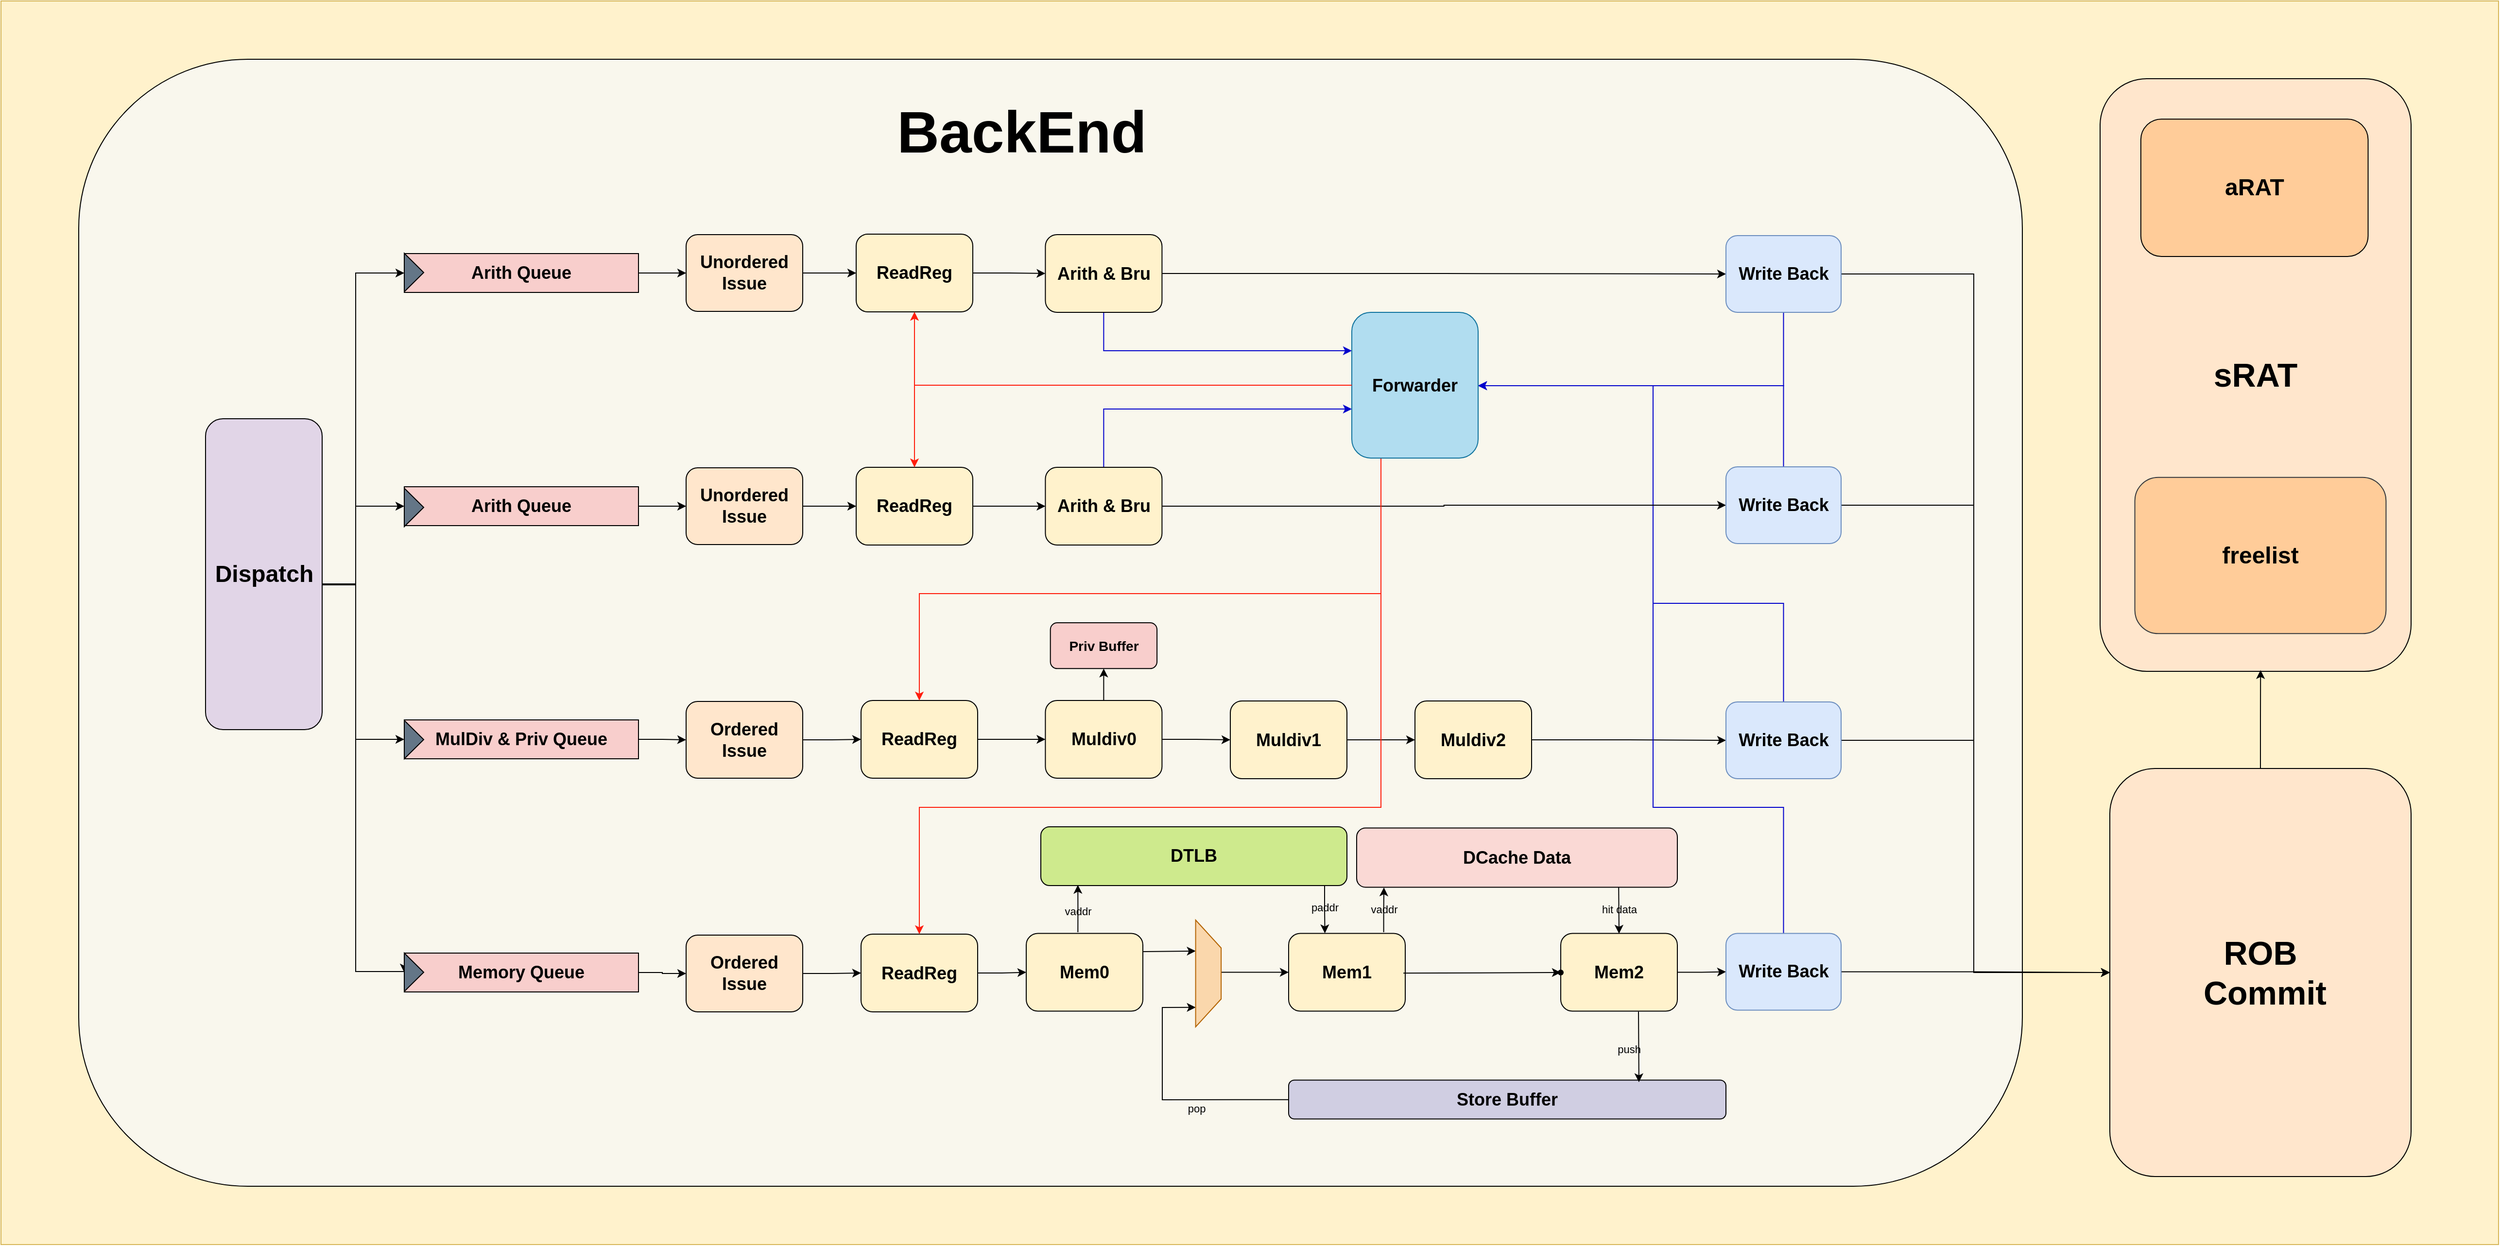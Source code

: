 <mxfile version="24.6.4" type="device">
  <diagram name="第 1 页" id="N6iN6V0hHzY832mEbOhE">
    <mxGraphModel dx="4253" dy="1658" grid="1" gridSize="10" guides="1" tooltips="1" connect="0" arrows="1" fold="1" page="0" pageScale="1" pageWidth="827" pageHeight="1169" math="0" shadow="0">
      <root>
        <mxCell id="0" />
        <mxCell id="1" parent="0" />
        <mxCell id="aSTPwUxg6GZyq2fV6xZW-208" value="" style="rounded=0;whiteSpace=wrap;html=1;arcSize=4;fillColor=#fff2cc;strokeColor=#d6b656;" vertex="1" parent="1">
          <mxGeometry x="-1060" y="400" width="2570" height="1280" as="geometry" />
        </mxCell>
        <mxCell id="pp8-QFKgKfyrIBCOwYfq-483" value="" style="rounded=1;whiteSpace=wrap;html=1;fillColor=#f9f7ed;strokeColor=#000000;" parent="1" vertex="1">
          <mxGeometry x="-980" y="460" width="2000" height="1160" as="geometry" />
        </mxCell>
        <mxCell id="pp8-QFKgKfyrIBCOwYfq-485" value="&lt;font style=&quot;font-size: 60px;&quot;&gt;&lt;b&gt;BackEnd&lt;/b&gt;&lt;/font&gt;" style="text;html=1;align=center;verticalAlign=middle;resizable=0;points=[];autosize=1;strokeColor=none;fillColor=none;fontSize=60;" parent="1" vertex="1">
          <mxGeometry x="-150" y="490" width="280" height="90" as="geometry" />
        </mxCell>
        <mxCell id="q9oViSbYk0b3c3KkVcn8-242" value="" style="group" parent="1" vertex="1" connectable="0">
          <mxGeometry x="1110" y="1190" width="310" height="420" as="geometry" />
        </mxCell>
        <mxCell id="S6ko7MBMmiBV2JEF59HL-68" value="&lt;b style=&quot;border-color: var(--border-color); font-size: 34px;&quot;&gt;&lt;font color=&quot;#000000&quot; style=&quot;font-size: 34px;&quot;&gt;ROB&lt;/font&gt;&lt;/b&gt;&lt;div style=&quot;font-size: 34px;&quot;&gt;&lt;b style=&quot;border-color: var(--border-color);&quot;&gt;&lt;font color=&quot;#000000&quot; style=&quot;font-size: 34px;&quot;&gt;&amp;nbsp;Commit&lt;/font&gt;&lt;/b&gt;&lt;/div&gt;" style="rounded=1;whiteSpace=wrap;html=1;fillColor=#ffe6cc;strokeColor=#000000;" parent="q9oViSbYk0b3c3KkVcn8-242" vertex="1">
          <mxGeometry width="310.0" height="420" as="geometry" />
        </mxCell>
        <mxCell id="q9oViSbYk0b3c3KkVcn8-243" value="" style="group" parent="1" vertex="1" connectable="0">
          <mxGeometry x="1105" y="480" width="320" height="610" as="geometry" />
        </mxCell>
        <mxCell id="q9oViSbYk0b3c3KkVcn8-222" value="&lt;font size=&quot;1&quot; style=&quot;&quot;&gt;&lt;b style=&quot;font-size: 34px;&quot;&gt;sRAT&lt;/b&gt;&lt;/font&gt;" style="rounded=1;whiteSpace=wrap;html=1;fillColor=#ffe6cc;strokeColor=#000000;" parent="q9oViSbYk0b3c3KkVcn8-243" vertex="1">
          <mxGeometry x="-5" width="320" height="610" as="geometry" />
        </mxCell>
        <mxCell id="pp8-QFKgKfyrIBCOwYfq-302" value="&lt;font size=&quot;1&quot; color=&quot;#000000&quot; style=&quot;&quot;&gt;&lt;b style=&quot;font-size: 24px;&quot;&gt;aRAT&lt;/b&gt;&lt;/font&gt;" style="rounded=1;whiteSpace=wrap;html=1;fillColor=#ffcc99;strokeColor=#000000;fontSize=16;" parent="q9oViSbYk0b3c3KkVcn8-243" vertex="1">
          <mxGeometry x="36.923" y="41.591" width="233.846" height="141.409" as="geometry" />
        </mxCell>
        <mxCell id="q9oViSbYk0b3c3KkVcn8-223" value="&lt;font style=&quot;font-size: 24px;&quot;&gt;&lt;b&gt;freelist&lt;/b&gt;&lt;/font&gt;" style="rounded=1;whiteSpace=wrap;html=1;fillColor=#ffcc99;strokeColor=#36393d;" parent="q9oViSbYk0b3c3KkVcn8-243" vertex="1">
          <mxGeometry x="30.769" y="410.364" width="258.462" height="160.818" as="geometry" />
        </mxCell>
        <mxCell id="auRPPHbOvDZTyeZEAKgO-215" value="" style="edgeStyle=orthogonalEdgeStyle;rounded=0;orthogonalLoop=1;jettySize=auto;html=1;entryX=0.516;entryY=0.998;entryDx=0;entryDy=0;entryPerimeter=0;" parent="1" source="S6ko7MBMmiBV2JEF59HL-68" target="q9oViSbYk0b3c3KkVcn8-222" edge="1">
          <mxGeometry relative="1" as="geometry" />
        </mxCell>
        <mxCell id="auRPPHbOvDZTyeZEAKgO-232" style="edgeStyle=orthogonalEdgeStyle;rounded=0;orthogonalLoop=1;jettySize=auto;html=1;" parent="1" source="auRPPHbOvDZTyeZEAKgO-228" target="S6ko7MBMmiBV2JEF59HL-68" edge="1">
          <mxGeometry relative="1" as="geometry">
            <Array as="points">
              <mxPoint x="970" y="1161" />
              <mxPoint x="970" y="1400" />
            </Array>
          </mxGeometry>
        </mxCell>
        <mxCell id="auRPPHbOvDZTyeZEAKgO-233" style="edgeStyle=orthogonalEdgeStyle;rounded=0;orthogonalLoop=1;jettySize=auto;html=1;" parent="1" source="auRPPHbOvDZTyeZEAKgO-230" target="S6ko7MBMmiBV2JEF59HL-68" edge="1">
          <mxGeometry relative="1" as="geometry" />
        </mxCell>
        <mxCell id="auRPPHbOvDZTyeZEAKgO-251" style="edgeStyle=orthogonalEdgeStyle;rounded=0;orthogonalLoop=1;jettySize=auto;html=1;" parent="1" source="auRPPHbOvDZTyeZEAKgO-246" target="S6ko7MBMmiBV2JEF59HL-68" edge="1">
          <mxGeometry relative="1" as="geometry">
            <Array as="points">
              <mxPoint x="970" y="919" />
              <mxPoint x="970" y="1400" />
            </Array>
          </mxGeometry>
        </mxCell>
        <mxCell id="auRPPHbOvDZTyeZEAKgO-250" style="edgeStyle=orthogonalEdgeStyle;rounded=0;orthogonalLoop=1;jettySize=auto;html=1;" parent="1" source="auRPPHbOvDZTyeZEAKgO-248" target="S6ko7MBMmiBV2JEF59HL-68" edge="1">
          <mxGeometry relative="1" as="geometry">
            <Array as="points">
              <mxPoint x="970" y="681" />
              <mxPoint x="970" y="1400" />
            </Array>
          </mxGeometry>
        </mxCell>
        <mxCell id="pp8-QFKgKfyrIBCOwYfq-109" style="edgeStyle=orthogonalEdgeStyle;rounded=0;orthogonalLoop=1;jettySize=auto;html=1;exitX=1;exitY=0.5;exitDx=0;exitDy=0;entryX=0;entryY=0.5;entryDx=0;entryDy=0;strokeColor=#000000;" parent="1" source="pp8-QFKgKfyrIBCOwYfq-94" target="pp8-QFKgKfyrIBCOwYfq-102" edge="1">
          <mxGeometry relative="1" as="geometry">
            <Array as="points">
              <mxPoint x="-695" y="1000" />
              <mxPoint x="-695" y="920" />
            </Array>
          </mxGeometry>
        </mxCell>
        <mxCell id="pp8-QFKgKfyrIBCOwYfq-110" style="edgeStyle=orthogonalEdgeStyle;rounded=0;orthogonalLoop=1;jettySize=auto;html=1;exitX=1;exitY=0.5;exitDx=0;exitDy=0;entryX=0;entryY=0.5;entryDx=0;entryDy=0;strokeColor=#000000;" parent="1" source="pp8-QFKgKfyrIBCOwYfq-94" target="pp8-QFKgKfyrIBCOwYfq-103" edge="1">
          <mxGeometry relative="1" as="geometry">
            <Array as="points">
              <mxPoint x="-695" y="1000" />
              <mxPoint x="-695" y="1160" />
            </Array>
          </mxGeometry>
        </mxCell>
        <mxCell id="pp8-QFKgKfyrIBCOwYfq-111" style="edgeStyle=orthogonalEdgeStyle;rounded=0;orthogonalLoop=1;jettySize=auto;html=1;exitX=1;exitY=0.5;exitDx=0;exitDy=0;entryX=0;entryY=0.5;entryDx=0;entryDy=0;strokeColor=#000000;" parent="1" source="pp8-QFKgKfyrIBCOwYfq-94" target="pp8-QFKgKfyrIBCOwYfq-104" edge="1">
          <mxGeometry relative="1" as="geometry">
            <Array as="points">
              <mxPoint x="-695" y="1001" />
              <mxPoint x="-695" y="1399" />
            </Array>
          </mxGeometry>
        </mxCell>
        <mxCell id="pp8-QFKgKfyrIBCOwYfq-168" style="edgeStyle=orthogonalEdgeStyle;rounded=0;orthogonalLoop=1;jettySize=auto;html=1;exitX=1;exitY=0.5;exitDx=0;exitDy=0;entryX=0;entryY=0.5;entryDx=0;entryDy=0;strokeColor=#000000;" parent="1" source="pp8-QFKgKfyrIBCOwYfq-94" target="pp8-QFKgKfyrIBCOwYfq-101" edge="1">
          <mxGeometry relative="1" as="geometry">
            <Array as="points">
              <mxPoint x="-695" y="1000" />
              <mxPoint x="-695" y="680" />
            </Array>
          </mxGeometry>
        </mxCell>
        <mxCell id="pp8-QFKgKfyrIBCOwYfq-129" style="edgeStyle=orthogonalEdgeStyle;rounded=0;orthogonalLoop=1;jettySize=auto;html=1;exitX=1;exitY=0.5;exitDx=0;exitDy=0;entryX=0;entryY=0.5;entryDx=0;entryDy=0;strokeColor=#000000;" parent="1" source="pp8-QFKgKfyrIBCOwYfq-101" target="pp8-QFKgKfyrIBCOwYfq-120" edge="1">
          <mxGeometry relative="1" as="geometry" />
        </mxCell>
        <mxCell id="pp8-QFKgKfyrIBCOwYfq-101" value="&lt;b style=&quot;border-color: var(--border-color); font-size: 18px;&quot;&gt;Arith Queue&lt;/b&gt;" style="rounded=0;whiteSpace=wrap;html=1;fillColor=#f8cecc;strokeColor=#000000;fontSize=18;" parent="1" vertex="1">
          <mxGeometry x="-645" y="660" width="241" height="40" as="geometry" />
        </mxCell>
        <mxCell id="pp8-QFKgKfyrIBCOwYfq-131" style="edgeStyle=orthogonalEdgeStyle;rounded=0;orthogonalLoop=1;jettySize=auto;html=1;exitX=1;exitY=0.5;exitDx=0;exitDy=0;entryX=0;entryY=0.5;entryDx=0;entryDy=0;strokeColor=#000000;" parent="1" source="pp8-QFKgKfyrIBCOwYfq-102" target="pp8-QFKgKfyrIBCOwYfq-121" edge="1">
          <mxGeometry relative="1" as="geometry" />
        </mxCell>
        <mxCell id="pp8-QFKgKfyrIBCOwYfq-102" value="&lt;b style=&quot;border-color: var(--border-color); font-size: 18px;&quot;&gt;Arith Queue&lt;/b&gt;" style="rounded=0;whiteSpace=wrap;html=1;fillColor=#f8cecc;strokeColor=#000000;fontSize=18;" parent="1" vertex="1">
          <mxGeometry x="-645" y="900" width="241" height="40" as="geometry" />
        </mxCell>
        <mxCell id="q9oViSbYk0b3c3KkVcn8-235" value="" style="edgeStyle=orthogonalEdgeStyle;rounded=0;orthogonalLoop=1;jettySize=auto;html=1;" parent="1" source="pp8-QFKgKfyrIBCOwYfq-103" target="q9oViSbYk0b3c3KkVcn8-234" edge="1">
          <mxGeometry relative="1" as="geometry" />
        </mxCell>
        <mxCell id="pp8-QFKgKfyrIBCOwYfq-103" value="&lt;b style=&quot;font-size: 18px;&quot;&gt;MulDiv &amp;amp; Priv&amp;nbsp;&lt;/b&gt;&lt;b style=&quot;background-color: initial; font-size: 18px;&quot;&gt;Queue&lt;/b&gt;" style="rounded=0;whiteSpace=wrap;html=1;fillColor=#f8cecc;strokeColor=#000000;fontSize=18;" parent="1" vertex="1">
          <mxGeometry x="-645" y="1140" width="241" height="40" as="geometry" />
        </mxCell>
        <mxCell id="q9oViSbYk0b3c3KkVcn8-226" value="" style="edgeStyle=orthogonalEdgeStyle;rounded=0;orthogonalLoop=1;jettySize=auto;html=1;" parent="1" source="pp8-QFKgKfyrIBCOwYfq-104" target="q9oViSbYk0b3c3KkVcn8-224" edge="1">
          <mxGeometry relative="1" as="geometry" />
        </mxCell>
        <mxCell id="pp8-QFKgKfyrIBCOwYfq-104" value="&lt;b style=&quot;font-size: 18px;&quot;&gt;&lt;font style=&quot;font-size: 18px;&quot; color=&quot;#000000&quot;&gt;Memory Que&lt;/font&gt;&lt;/b&gt;&lt;b style=&quot;background-color: initial; font-size: 18px;&quot;&gt;&lt;font style=&quot;font-size: 18px;&quot; color=&quot;#000000&quot;&gt;ue&lt;/font&gt;&lt;/b&gt;" style="rounded=0;whiteSpace=wrap;html=1;fillColor=#f8cecc;strokeColor=#000000;fontSize=18;" parent="1" vertex="1">
          <mxGeometry x="-645" y="1380" width="241" height="40" as="geometry" />
        </mxCell>
        <mxCell id="q9oViSbYk0b3c3KkVcn8-231" value="" style="edgeStyle=orthogonalEdgeStyle;rounded=0;orthogonalLoop=1;jettySize=auto;html=1;" parent="1" source="pp8-QFKgKfyrIBCOwYfq-120" target="q9oViSbYk0b3c3KkVcn8-230" edge="1">
          <mxGeometry relative="1" as="geometry" />
        </mxCell>
        <mxCell id="pp8-QFKgKfyrIBCOwYfq-120" value="Unordered&lt;div style=&quot;font-size: 18px;&quot;&gt;Issue&lt;/div&gt;" style="rounded=1;whiteSpace=wrap;html=1;fontStyle=1;fillColor=#ffe6cc;strokeColor=#000000;fontSize=18;" parent="1" vertex="1">
          <mxGeometry x="-355" y="640.5" width="120" height="79" as="geometry" />
        </mxCell>
        <mxCell id="q9oViSbYk0b3c3KkVcn8-229" value="" style="edgeStyle=orthogonalEdgeStyle;rounded=0;orthogonalLoop=1;jettySize=auto;html=1;" parent="1" source="pp8-QFKgKfyrIBCOwYfq-121" target="q9oViSbYk0b3c3KkVcn8-228" edge="1">
          <mxGeometry relative="1" as="geometry" />
        </mxCell>
        <mxCell id="pp8-QFKgKfyrIBCOwYfq-121" value="Unordered&lt;div style=&quot;font-size: 18px;&quot;&gt;Issue&lt;/div&gt;" style="rounded=1;whiteSpace=wrap;html=1;fontStyle=1;fillColor=#ffe6cc;strokeColor=#000000;fontSize=18;" parent="1" vertex="1">
          <mxGeometry x="-355" y="880.5" width="120" height="79" as="geometry" />
        </mxCell>
        <mxCell id="q9oViSbYk0b3c3KkVcn8-210" value="" style="edgeStyle=orthogonalEdgeStyle;rounded=0;orthogonalLoop=1;jettySize=auto;html=1;" parent="1" source="pp8-QFKgKfyrIBCOwYfq-182" target="162" edge="1">
          <mxGeometry relative="1" as="geometry" />
        </mxCell>
        <mxCell id="pp8-QFKgKfyrIBCOwYfq-182" value="&lt;b style=&quot;font-size: 18px;&quot;&gt;ReadReg&lt;/b&gt;" style="rounded=1;whiteSpace=wrap;html=1;fillColor=#fff2cc;strokeColor=#000000;fontSize=18;" parent="1" vertex="1">
          <mxGeometry x="-175" y="1360.5" width="120" height="80" as="geometry" />
        </mxCell>
        <mxCell id="OY7V5wZrcTOGdJZJS2dS-27" value="" style="triangle;whiteSpace=wrap;html=1;rotation=0;fillColor=#647687;fontColor=#ffffff;strokeColor=#000000;direction=east;" parent="1" vertex="1">
          <mxGeometry x="-645" y="659.75" width="20" height="39.5" as="geometry" />
        </mxCell>
        <mxCell id="OY7V5wZrcTOGdJZJS2dS-28" value="" style="triangle;whiteSpace=wrap;html=1;rotation=0;fillColor=#647687;fontColor=#ffffff;strokeColor=#000000;direction=east;" parent="1" vertex="1">
          <mxGeometry x="-645" y="901.5" width="20" height="39.5" as="geometry" />
        </mxCell>
        <mxCell id="OY7V5wZrcTOGdJZJS2dS-29" value="" style="triangle;whiteSpace=wrap;html=1;rotation=0;fillColor=#647687;fontColor=#ffffff;strokeColor=#000000;direction=east;" parent="1" vertex="1">
          <mxGeometry x="-645" y="1140.5" width="20" height="39.5" as="geometry" />
        </mxCell>
        <mxCell id="OY7V5wZrcTOGdJZJS2dS-30" value="" style="triangle;whiteSpace=wrap;html=1;rotation=0;fillColor=#647687;fontColor=#ffffff;strokeColor=#000000;direction=east;" parent="1" vertex="1">
          <mxGeometry x="-645" y="1380" width="20" height="39.5" as="geometry" />
        </mxCell>
        <mxCell id="145" value="" style="group" parent="1" vertex="1" connectable="0">
          <mxGeometry x="-860" y="830" width="130.5" height="320" as="geometry" />
        </mxCell>
        <mxCell id="pp8-QFKgKfyrIBCOwYfq-94" value="&lt;b&gt;&lt;font color=&quot;#000000&quot; style=&quot;font-size: 24px;&quot;&gt;Dispatch&lt;/font&gt;&lt;/b&gt;" style="rounded=1;whiteSpace=wrap;html=1;fillColor=#e1d5e7;strokeColor=#000000;" parent="145" vertex="1">
          <mxGeometry x="10.5" width="120" height="320" as="geometry" />
        </mxCell>
        <mxCell id="q9oViSbYk0b3c3KkVcn8-218" value="" style="edgeStyle=orthogonalEdgeStyle;rounded=0;orthogonalLoop=1;jettySize=auto;html=1;entryX=0.121;entryY=0.989;entryDx=0;entryDy=0;entryPerimeter=0;exitX=0.443;exitY=-0.015;exitDx=0;exitDy=0;exitPerimeter=0;" parent="1" source="162" target="171" edge="1">
          <mxGeometry relative="1" as="geometry">
            <mxPoint x="55" y="1281" as="targetPoint" />
          </mxGeometry>
        </mxCell>
        <mxCell id="q9oViSbYk0b3c3KkVcn8-227" value="vaddr" style="edgeLabel;html=1;align=center;verticalAlign=middle;resizable=0;points=[];labelBackgroundColor=none;" parent="q9oViSbYk0b3c3KkVcn8-218" vertex="1" connectable="0">
          <mxGeometry x="-0.1" relative="1" as="geometry">
            <mxPoint as="offset" />
          </mxGeometry>
        </mxCell>
        <mxCell id="162" value="&lt;font style=&quot;font-size: 18px;&quot; color=&quot;#000000&quot;&gt;&lt;span style=&quot;font-size: 18px;&quot;&gt;&lt;b style=&quot;font-size: 18px;&quot;&gt;Mem0&lt;/b&gt;&lt;/span&gt;&lt;/font&gt;" style="rounded=1;whiteSpace=wrap;html=1;fillColor=#fff2cc;strokeColor=#000000;direction=east;flipV=0;fontSize=18;" parent="1" vertex="1">
          <mxGeometry x="-5" y="1359.75" width="120" height="80" as="geometry" />
        </mxCell>
        <mxCell id="164" style="edgeStyle=none;html=1;labelBackgroundColor=none;strokeColor=#000000;fontSize=12;fontColor=#000000;startArrow=none;exitX=0.489;exitY=0;exitDx=0;exitDy=0;exitPerimeter=0;" parent="1" source="auRPPHbOvDZTyeZEAKgO-219" target="167" edge="1">
          <mxGeometry relative="1" as="geometry">
            <mxPoint x="235" y="1400" as="sourcePoint" />
            <mxPoint x="325.0" y="1399.75" as="targetPoint" />
          </mxGeometry>
        </mxCell>
        <mxCell id="auRPPHbOvDZTyeZEAKgO-211" style="edgeStyle=orthogonalEdgeStyle;rounded=0;orthogonalLoop=1;jettySize=auto;html=1;exitX=0.927;exitY=1;exitDx=0;exitDy=0;exitPerimeter=0;entryX=0.311;entryY=-0.002;entryDx=0;entryDy=0;entryPerimeter=0;" parent="1" source="171" target="167" edge="1">
          <mxGeometry relative="1" as="geometry" />
        </mxCell>
        <mxCell id="auRPPHbOvDZTyeZEAKgO-212" value="paddr" style="edgeLabel;html=1;align=center;verticalAlign=middle;resizable=0;points=[];labelBackgroundColor=none;" parent="auRPPHbOvDZTyeZEAKgO-211" vertex="1" connectable="0">
          <mxGeometry x="-0.092" relative="1" as="geometry">
            <mxPoint as="offset" />
          </mxGeometry>
        </mxCell>
        <mxCell id="171" value="&lt;font color=&quot;#000000&quot; style=&quot;font-size: 18px;&quot;&gt;&lt;span style=&quot;font-size: 18px;&quot;&gt;&lt;b style=&quot;font-size: 18px;&quot;&gt;DTLB&lt;/b&gt;&lt;/span&gt;&lt;/font&gt;" style="rounded=1;whiteSpace=wrap;html=1;fillColor=#ceea8d;strokeColor=#000000;direction=east;flipV=0;fontSize=18;" parent="1" vertex="1">
          <mxGeometry x="10" y="1250" width="315" height="60.5" as="geometry" />
        </mxCell>
        <mxCell id="175" value="" style="edgeStyle=none;html=1;fontColor=#000000;strokeColor=#000000;entryX=0.29;entryY=0.999;entryDx=0;entryDy=0;entryPerimeter=0;exitX=0.997;exitY=0.234;exitDx=0;exitDy=0;exitPerimeter=0;" parent="1" source="162" target="auRPPHbOvDZTyeZEAKgO-219" edge="1">
          <mxGeometry relative="1" as="geometry">
            <mxPoint x="195" y="1399.995" as="targetPoint" />
          </mxGeometry>
        </mxCell>
        <mxCell id="pp8-QFKgKfyrIBCOwYfq-259" value="&lt;b style=&quot;font-size: 18px;&quot;&gt;&lt;font color=&quot;#000000&quot; style=&quot;font-size: 18px;&quot;&gt;Store Buffer&lt;/font&gt;&lt;/b&gt;" style="rounded=1;whiteSpace=wrap;html=1;fillColor=#d0cee2;strokeColor=#000000;fontSize=18;" parent="1" vertex="1">
          <mxGeometry x="265" y="1510.75" width="450" height="40" as="geometry" />
        </mxCell>
        <mxCell id="206" style="edgeStyle=none;html=1;strokeColor=#000000;rounded=0;exitX=0.001;exitY=0.502;exitDx=0;exitDy=0;exitPerimeter=0;entryX=0.817;entryY=0.999;entryDx=0;entryDy=0;entryPerimeter=0;" parent="1" source="pp8-QFKgKfyrIBCOwYfq-259" target="auRPPHbOvDZTyeZEAKgO-219" edge="1">
          <mxGeometry relative="1" as="geometry">
            <Array as="points">
              <mxPoint x="135" y="1531" />
              <mxPoint x="135" y="1436" />
            </Array>
            <mxPoint x="195" y="1450" as="targetPoint" />
            <mxPoint x="325" y="1500.75" as="sourcePoint" />
          </mxGeometry>
        </mxCell>
        <mxCell id="q9oViSbYk0b3c3KkVcn8-217" value="pop" style="edgeLabel;html=1;align=center;verticalAlign=middle;resizable=0;points=[];labelBackgroundColor=none;" parent="206" vertex="1" connectable="0">
          <mxGeometry x="-0.142" relative="1" as="geometry">
            <mxPoint x="16" y="9" as="offset" />
          </mxGeometry>
        </mxCell>
        <mxCell id="167" value="&lt;b style=&quot;font-size: 18px;&quot;&gt;&lt;font color=&quot;#000000&quot; style=&quot;font-size: 18px;&quot;&gt;Mem1&lt;/font&gt;&lt;/b&gt;" style="rounded=1;whiteSpace=wrap;html=1;fillColor=#fff2cc;strokeColor=#000000;direction=east;flipV=0;fontSize=18;" parent="1" vertex="1">
          <mxGeometry x="265" y="1359.75" width="120" height="80" as="geometry" />
        </mxCell>
        <mxCell id="auRPPHbOvDZTyeZEAKgO-231" value="" style="edgeStyle=orthogonalEdgeStyle;rounded=0;orthogonalLoop=1;jettySize=auto;html=1;" parent="1" source="186" target="auRPPHbOvDZTyeZEAKgO-230" edge="1">
          <mxGeometry relative="1" as="geometry" />
        </mxCell>
        <mxCell id="186" value="&lt;font style=&quot;font-size: 18px;&quot; color=&quot;#000000&quot;&gt;&lt;span style=&quot;font-size: 18px;&quot;&gt;&lt;b style=&quot;font-size: 18px;&quot;&gt;Mem2&lt;/b&gt;&lt;/span&gt;&lt;/font&gt;" style="rounded=1;whiteSpace=wrap;html=1;fillColor=#fff2cc;strokeColor=#000000;direction=east;flipV=0;fontSize=18;" parent="1" vertex="1">
          <mxGeometry x="545" y="1359.75" width="120" height="80" as="geometry" />
        </mxCell>
        <mxCell id="190" style="edgeStyle=none;rounded=0;html=1;entryX=0.774;entryY=0.587;entryDx=0;entryDy=0;entryPerimeter=0;strokeColor=#000000;fontColor=#f63532;exitX=0.984;exitY=0.511;exitDx=0;exitDy=0;exitPerimeter=0;" parent="1" source="167" target="189" edge="1">
          <mxGeometry relative="1" as="geometry">
            <mxPoint x="445.0" y="1400.5" as="sourcePoint" />
          </mxGeometry>
        </mxCell>
        <mxCell id="189" value="" style="shape=waypoint;sketch=0;fillStyle=solid;size=6;pointerEvents=1;points=[];fillColor=none;resizable=0;rotatable=0;perimeter=centerPerimeter;snapToPoint=1;labelBackgroundColor=none;strokeColor=#000000;fontColor=#f63532;" parent="1" vertex="1">
          <mxGeometry x="535" y="1390" width="20" height="20" as="geometry" />
        </mxCell>
        <mxCell id="q9oViSbYk0b3c3KkVcn8-211" value="" style="edgeStyle=orthogonalEdgeStyle;rounded=0;orthogonalLoop=1;jettySize=auto;html=1;entryX=0.801;entryY=0.053;entryDx=0;entryDy=0;entryPerimeter=0;" parent="1" target="pp8-QFKgKfyrIBCOwYfq-259" edge="1">
          <mxGeometry relative="1" as="geometry">
            <mxPoint x="625" y="1440.25" as="sourcePoint" />
          </mxGeometry>
        </mxCell>
        <mxCell id="q9oViSbYk0b3c3KkVcn8-240" value="push" style="edgeLabel;html=1;align=center;verticalAlign=middle;resizable=0;points=[];labelBackgroundColor=none;" parent="q9oViSbYk0b3c3KkVcn8-211" vertex="1" connectable="0">
          <mxGeometry x="0.077" y="1" relative="1" as="geometry">
            <mxPoint x="-11" as="offset" />
          </mxGeometry>
        </mxCell>
        <mxCell id="201" style="edgeStyle=none;rounded=0;html=1;entryX=0.522;entryY=0.446;entryDx=0;entryDy=0;entryPerimeter=0;strokeColor=#000000;fontColor=#FF3333;exitX=0.817;exitY=1.001;exitDx=0;exitDy=0;exitPerimeter=0;" parent="1" source="180" edge="1">
          <mxGeometry relative="1" as="geometry">
            <mxPoint x="594.63" y="1291" as="sourcePoint" />
            <mxPoint x="605" y="1360" as="targetPoint" />
          </mxGeometry>
        </mxCell>
        <mxCell id="auRPPHbOvDZTyeZEAKgO-223" value="hit data" style="edgeLabel;html=1;align=center;verticalAlign=middle;resizable=0;points=[];labelBackgroundColor=none;" parent="201" vertex="1" connectable="0">
          <mxGeometry x="-0.048" relative="1" as="geometry">
            <mxPoint as="offset" />
          </mxGeometry>
        </mxCell>
        <mxCell id="202" value="" style="group;fontSize=18;" parent="1" vertex="1" connectable="0">
          <mxGeometry x="335" y="1239.75" width="330" height="81" as="geometry" />
        </mxCell>
        <mxCell id="180" value="&lt;b style=&quot;&quot;&gt;&lt;font color=&quot;#000000&quot; style=&quot;font-size: 18px;&quot;&gt;DCache Data&lt;/font&gt;&lt;/b&gt;" style="rounded=1;whiteSpace=wrap;html=1;fillColor=#fad9d5;strokeColor=#000000;direction=east;flipV=0;fontSize=14;" parent="202" vertex="1">
          <mxGeometry y="11.5" width="330" height="61" as="geometry" />
        </mxCell>
        <mxCell id="q9oViSbYk0b3c3KkVcn8-225" value="" style="edgeStyle=orthogonalEdgeStyle;rounded=0;orthogonalLoop=1;jettySize=auto;html=1;" parent="1" source="q9oViSbYk0b3c3KkVcn8-224" target="pp8-QFKgKfyrIBCOwYfq-182" edge="1">
          <mxGeometry relative="1" as="geometry" />
        </mxCell>
        <mxCell id="q9oViSbYk0b3c3KkVcn8-224" value="O&lt;span style=&quot;background-color: initial; font-size: 18px;&quot;&gt;rdered&lt;/span&gt;&lt;div style=&quot;font-size: 18px;&quot;&gt;&lt;span style=&quot;background-color: initial; font-size: 18px;&quot;&gt;Issue&lt;/span&gt;&lt;/div&gt;" style="rounded=1;whiteSpace=wrap;html=1;fontStyle=1;fillColor=#ffe6cc;strokeColor=#000000;fontSize=18;" parent="1" vertex="1">
          <mxGeometry x="-355" y="1361.5" width="120" height="79" as="geometry" />
        </mxCell>
        <mxCell id="auRPPHbOvDZTyeZEAKgO-235" value="" style="edgeStyle=orthogonalEdgeStyle;rounded=0;orthogonalLoop=1;jettySize=auto;html=1;" parent="1" source="q9oViSbYk0b3c3KkVcn8-228" target="auRPPHbOvDZTyeZEAKgO-234" edge="1">
          <mxGeometry relative="1" as="geometry" />
        </mxCell>
        <mxCell id="q9oViSbYk0b3c3KkVcn8-228" value="&lt;b style=&quot;font-size: 18px;&quot;&gt;ReadReg&lt;/b&gt;" style="rounded=1;whiteSpace=wrap;html=1;fillColor=#fff2cc;strokeColor=#000000;fontSize=18;" parent="1" vertex="1">
          <mxGeometry x="-180" y="880" width="120" height="80" as="geometry" />
        </mxCell>
        <mxCell id="auRPPHbOvDZTyeZEAKgO-245" value="" style="edgeStyle=orthogonalEdgeStyle;rounded=0;orthogonalLoop=1;jettySize=auto;html=1;" parent="1" source="q9oViSbYk0b3c3KkVcn8-230" target="auRPPHbOvDZTyeZEAKgO-244" edge="1">
          <mxGeometry relative="1" as="geometry" />
        </mxCell>
        <mxCell id="q9oViSbYk0b3c3KkVcn8-230" value="&lt;b style=&quot;font-size: 18px;&quot;&gt;ReadReg&lt;/b&gt;" style="rounded=1;whiteSpace=wrap;html=1;fillColor=#fff2cc;strokeColor=#000000;fontSize=18;" parent="1" vertex="1">
          <mxGeometry x="-180" y="640" width="120" height="80" as="geometry" />
        </mxCell>
        <mxCell id="q9oViSbYk0b3c3KkVcn8-249" value="" style="edgeStyle=orthogonalEdgeStyle;rounded=0;orthogonalLoop=1;jettySize=auto;html=1;" parent="1" source="q9oViSbYk0b3c3KkVcn8-232" target="q9oViSbYk0b3c3KkVcn8-248" edge="1">
          <mxGeometry relative="1" as="geometry" />
        </mxCell>
        <mxCell id="q9oViSbYk0b3c3KkVcn8-232" value="&lt;b style=&quot;font-size: 18px;&quot;&gt;ReadReg&lt;/b&gt;" style="rounded=1;whiteSpace=wrap;html=1;fillColor=#fff2cc;strokeColor=#000000;fontSize=18;" parent="1" vertex="1">
          <mxGeometry x="-175" y="1120" width="120" height="80" as="geometry" />
        </mxCell>
        <mxCell id="q9oViSbYk0b3c3KkVcn8-233" value="" style="edgeStyle=orthogonalEdgeStyle;rounded=0;orthogonalLoop=1;jettySize=auto;html=1;" parent="1" source="q9oViSbYk0b3c3KkVcn8-234" target="q9oViSbYk0b3c3KkVcn8-232" edge="1">
          <mxGeometry relative="1" as="geometry" />
        </mxCell>
        <mxCell id="q9oViSbYk0b3c3KkVcn8-234" value="O&lt;span style=&quot;background-color: initial; font-size: 18px;&quot;&gt;rdered&lt;/span&gt;&lt;div style=&quot;font-size: 18px;&quot;&gt;&lt;span style=&quot;background-color: initial; font-size: 18px;&quot;&gt;Issue&lt;/span&gt;&lt;/div&gt;" style="rounded=1;whiteSpace=wrap;html=1;fontStyle=1;fillColor=#ffe6cc;strokeColor=#000000;fontSize=18;" parent="1" vertex="1">
          <mxGeometry x="-355" y="1121" width="120" height="79" as="geometry" />
        </mxCell>
        <mxCell id="A1JoY7GcFFuIIpcnc2Ma-44" value="&lt;b&gt;&lt;font style=&quot;font-size: 14px;&quot; color=&quot;#000000&quot;&gt;Priv Buffer&lt;/font&gt;&lt;/b&gt;" style="rounded=1;whiteSpace=wrap;html=1;fillColor=#f8cecc;strokeColor=#000000;" parent="1" vertex="1">
          <mxGeometry x="19.85" y="1040" width="109.7" height="47.17" as="geometry" />
        </mxCell>
        <mxCell id="q9oViSbYk0b3c3KkVcn8-251" value="" style="edgeStyle=orthogonalEdgeStyle;rounded=0;orthogonalLoop=1;jettySize=auto;html=1;" parent="1" source="q9oViSbYk0b3c3KkVcn8-248" target="A1JoY7GcFFuIIpcnc2Ma-44" edge="1">
          <mxGeometry relative="1" as="geometry" />
        </mxCell>
        <mxCell id="auRPPHbOvDZTyeZEAKgO-225" value="" style="edgeStyle=orthogonalEdgeStyle;rounded=0;orthogonalLoop=1;jettySize=auto;html=1;" parent="1" source="q9oViSbYk0b3c3KkVcn8-248" target="q9oViSbYk0b3c3KkVcn8-250" edge="1">
          <mxGeometry relative="1" as="geometry" />
        </mxCell>
        <mxCell id="q9oViSbYk0b3c3KkVcn8-248" value="&lt;font style=&quot;font-size: 18px;&quot; color=&quot;#000000&quot;&gt;&lt;span style=&quot;font-size: 18px;&quot;&gt;&lt;b style=&quot;font-size: 18px;&quot;&gt;Muldiv0&lt;/b&gt;&lt;/span&gt;&lt;/font&gt;" style="rounded=1;whiteSpace=wrap;html=1;fillColor=#fff2cc;strokeColor=#000000;direction=east;flipV=0;fontSize=18;" parent="1" vertex="1">
          <mxGeometry x="14.7" y="1120" width="120" height="80" as="geometry" />
        </mxCell>
        <mxCell id="auRPPHbOvDZTyeZEAKgO-227" value="" style="edgeStyle=orthogonalEdgeStyle;rounded=0;orthogonalLoop=1;jettySize=auto;html=1;" parent="1" source="q9oViSbYk0b3c3KkVcn8-250" target="auRPPHbOvDZTyeZEAKgO-226" edge="1">
          <mxGeometry relative="1" as="geometry" />
        </mxCell>
        <mxCell id="q9oViSbYk0b3c3KkVcn8-250" value="&lt;font color=&quot;#000000&quot;&gt;&lt;span style=&quot;font-size: 18px;&quot;&gt;&lt;b&gt;Muldiv1&lt;/b&gt;&lt;/span&gt;&lt;/font&gt;" style="rounded=1;whiteSpace=wrap;html=1;fillColor=#fff2cc;strokeColor=#000000;direction=east;flipV=0;fontSize=14;" parent="1" vertex="1">
          <mxGeometry x="205" y="1120.5" width="120" height="80" as="geometry" />
        </mxCell>
        <mxCell id="auRPPHbOvDZTyeZEAKgO-219" value="" style="shape=trapezoid;perimeter=trapezoidPerimeter;whiteSpace=wrap;html=1;fixedSize=1;rotation=90;size=28.75;fillColor=#fad7ac;strokeColor=#b46504;" parent="1" vertex="1">
          <mxGeometry x="127.43" y="1387.87" width="110" height="26.25" as="geometry" />
        </mxCell>
        <mxCell id="auRPPHbOvDZTyeZEAKgO-220" style="edgeStyle=orthogonalEdgeStyle;rounded=0;orthogonalLoop=1;jettySize=auto;html=1;entryX=0.085;entryY=1.004;entryDx=0;entryDy=0;entryPerimeter=0;exitX=0.815;exitY=-0.016;exitDx=0;exitDy=0;exitPerimeter=0;" parent="1" source="167" target="180" edge="1">
          <mxGeometry relative="1" as="geometry" />
        </mxCell>
        <mxCell id="auRPPHbOvDZTyeZEAKgO-221" value="vaddr" style="edgeLabel;html=1;align=center;verticalAlign=middle;resizable=0;points=[];labelBackgroundColor=none;" parent="auRPPHbOvDZTyeZEAKgO-220" vertex="1" connectable="0">
          <mxGeometry x="0.04" relative="1" as="geometry">
            <mxPoint as="offset" />
          </mxGeometry>
        </mxCell>
        <mxCell id="auRPPHbOvDZTyeZEAKgO-229" style="edgeStyle=orthogonalEdgeStyle;rounded=0;orthogonalLoop=1;jettySize=auto;html=1;" parent="1" source="auRPPHbOvDZTyeZEAKgO-226" target="auRPPHbOvDZTyeZEAKgO-228" edge="1">
          <mxGeometry relative="1" as="geometry" />
        </mxCell>
        <mxCell id="auRPPHbOvDZTyeZEAKgO-226" value="&lt;font style=&quot;font-size: 18px;&quot; color=&quot;#000000&quot;&gt;&lt;span style=&quot;font-size: 18px;&quot;&gt;&lt;b style=&quot;font-size: 18px;&quot;&gt;Muldiv2&lt;/b&gt;&lt;/span&gt;&lt;/font&gt;" style="rounded=1;whiteSpace=wrap;html=1;fillColor=#fff2cc;strokeColor=#000000;direction=east;flipV=0;fontSize=18;" parent="1" vertex="1">
          <mxGeometry x="395" y="1120.5" width="120" height="80" as="geometry" />
        </mxCell>
        <mxCell id="3Rt0gSu9O48bd2KKbhH3-209" style="edgeStyle=orthogonalEdgeStyle;rounded=0;orthogonalLoop=1;jettySize=auto;html=1;strokeColor=#0000CC;" parent="1" source="auRPPHbOvDZTyeZEAKgO-228" target="auRPPHbOvDZTyeZEAKgO-253" edge="1">
          <mxGeometry relative="1" as="geometry">
            <Array as="points">
              <mxPoint x="774" y="1020" />
              <mxPoint x="640" y="1020" />
              <mxPoint x="640" y="796" />
            </Array>
          </mxGeometry>
        </mxCell>
        <mxCell id="auRPPHbOvDZTyeZEAKgO-228" value="Write Back" style="rounded=1;whiteSpace=wrap;html=1;fontStyle=1;fontSize=18;fillColor=#dae8fc;strokeColor=#6c8ebf;" parent="1" vertex="1">
          <mxGeometry x="715" y="1121.5" width="118.5" height="79" as="geometry" />
        </mxCell>
        <mxCell id="3Rt0gSu9O48bd2KKbhH3-210" style="edgeStyle=orthogonalEdgeStyle;rounded=0;orthogonalLoop=1;jettySize=auto;html=1;strokeColor=#0000CC;" parent="1" source="auRPPHbOvDZTyeZEAKgO-230" target="auRPPHbOvDZTyeZEAKgO-253" edge="1">
          <mxGeometry relative="1" as="geometry">
            <Array as="points">
              <mxPoint x="774" y="1230" />
              <mxPoint x="640" y="1230" />
              <mxPoint x="640" y="796" />
            </Array>
          </mxGeometry>
        </mxCell>
        <mxCell id="auRPPHbOvDZTyeZEAKgO-230" value="Write Back" style="rounded=1;whiteSpace=wrap;html=1;fontStyle=1;fontSize=18;fillColor=#dae8fc;strokeColor=#6c8ebf;" parent="1" vertex="1">
          <mxGeometry x="715" y="1359.75" width="118.5" height="79" as="geometry" />
        </mxCell>
        <mxCell id="auRPPHbOvDZTyeZEAKgO-247" style="edgeStyle=orthogonalEdgeStyle;rounded=0;orthogonalLoop=1;jettySize=auto;html=1;" parent="1" source="auRPPHbOvDZTyeZEAKgO-234" target="auRPPHbOvDZTyeZEAKgO-246" edge="1">
          <mxGeometry relative="1" as="geometry" />
        </mxCell>
        <mxCell id="auRPPHbOvDZTyeZEAKgO-255" style="edgeStyle=orthogonalEdgeStyle;rounded=0;orthogonalLoop=1;jettySize=auto;html=1;strokeColor=#0000CC;" parent="1" source="auRPPHbOvDZTyeZEAKgO-234" target="auRPPHbOvDZTyeZEAKgO-253" edge="1">
          <mxGeometry relative="1" as="geometry">
            <Array as="points">
              <mxPoint x="75" y="820" />
            </Array>
          </mxGeometry>
        </mxCell>
        <mxCell id="auRPPHbOvDZTyeZEAKgO-234" value="&lt;b style=&quot;font-size: 18px;&quot;&gt;Arith &amp;amp; Bru&lt;/b&gt;" style="rounded=1;whiteSpace=wrap;html=1;fillColor=#fff2cc;strokeColor=#000000;fontSize=18;" parent="1" vertex="1">
          <mxGeometry x="14.7" y="880" width="120" height="80" as="geometry" />
        </mxCell>
        <mxCell id="auRPPHbOvDZTyeZEAKgO-249" style="edgeStyle=orthogonalEdgeStyle;rounded=0;orthogonalLoop=1;jettySize=auto;html=1;" parent="1" source="auRPPHbOvDZTyeZEAKgO-244" target="auRPPHbOvDZTyeZEAKgO-248" edge="1">
          <mxGeometry relative="1" as="geometry" />
        </mxCell>
        <mxCell id="auRPPHbOvDZTyeZEAKgO-254" style="edgeStyle=orthogonalEdgeStyle;rounded=0;orthogonalLoop=1;jettySize=auto;html=1;strokeColor=#0000CC;" parent="1" source="auRPPHbOvDZTyeZEAKgO-244" target="auRPPHbOvDZTyeZEAKgO-253" edge="1">
          <mxGeometry relative="1" as="geometry">
            <Array as="points">
              <mxPoint x="75" y="760" />
            </Array>
          </mxGeometry>
        </mxCell>
        <mxCell id="auRPPHbOvDZTyeZEAKgO-244" value="&lt;b style=&quot;font-size: 18px;&quot;&gt;Arith &amp;amp; Bru&lt;/b&gt;" style="rounded=1;whiteSpace=wrap;html=1;fillColor=#fff2cc;strokeColor=#000000;fontSize=18;" parent="1" vertex="1">
          <mxGeometry x="14.7" y="640.5" width="120" height="80" as="geometry" />
        </mxCell>
        <mxCell id="3Rt0gSu9O48bd2KKbhH3-208" style="edgeStyle=orthogonalEdgeStyle;rounded=0;orthogonalLoop=1;jettySize=auto;html=1;strokeColor=#0000CC;" parent="1" source="auRPPHbOvDZTyeZEAKgO-246" target="auRPPHbOvDZTyeZEAKgO-253" edge="1">
          <mxGeometry relative="1" as="geometry">
            <Array as="points">
              <mxPoint x="774" y="796" />
            </Array>
          </mxGeometry>
        </mxCell>
        <mxCell id="auRPPHbOvDZTyeZEAKgO-246" value="Write Back" style="rounded=1;whiteSpace=wrap;html=1;fontStyle=1;fontSize=18;fillColor=#dae8fc;strokeColor=#6c8ebf;" parent="1" vertex="1">
          <mxGeometry x="715" y="879.5" width="118.5" height="79" as="geometry" />
        </mxCell>
        <mxCell id="3Rt0gSu9O48bd2KKbhH3-207" style="edgeStyle=orthogonalEdgeStyle;rounded=0;orthogonalLoop=1;jettySize=auto;html=1;strokeColor=#0000CC;" parent="1" source="auRPPHbOvDZTyeZEAKgO-248" target="auRPPHbOvDZTyeZEAKgO-253" edge="1">
          <mxGeometry relative="1" as="geometry">
            <Array as="points">
              <mxPoint x="774" y="796" />
            </Array>
          </mxGeometry>
        </mxCell>
        <mxCell id="auRPPHbOvDZTyeZEAKgO-248" value="Write Back" style="rounded=1;whiteSpace=wrap;html=1;fontStyle=1;fontSize=18;fillColor=#dae8fc;strokeColor=#6c8ebf;" parent="1" vertex="1">
          <mxGeometry x="715" y="641.5" width="118.5" height="79" as="geometry" />
        </mxCell>
        <mxCell id="auRPPHbOvDZTyeZEAKgO-257" style="edgeStyle=orthogonalEdgeStyle;rounded=0;orthogonalLoop=1;jettySize=auto;html=1;strokeColor=#FF1D0D;" parent="1" source="auRPPHbOvDZTyeZEAKgO-253" target="q9oViSbYk0b3c3KkVcn8-228" edge="1">
          <mxGeometry relative="1" as="geometry" />
        </mxCell>
        <mxCell id="auRPPHbOvDZTyeZEAKgO-258" style="edgeStyle=orthogonalEdgeStyle;rounded=0;orthogonalLoop=1;jettySize=auto;html=1;strokeColor=#FF1D0D;" parent="1" source="auRPPHbOvDZTyeZEAKgO-253" target="q9oViSbYk0b3c3KkVcn8-232" edge="1">
          <mxGeometry relative="1" as="geometry">
            <Array as="points">
              <mxPoint x="360" y="1010" />
              <mxPoint x="-115" y="1010" />
            </Array>
          </mxGeometry>
        </mxCell>
        <mxCell id="auRPPHbOvDZTyeZEAKgO-259" style="edgeStyle=orthogonalEdgeStyle;rounded=0;orthogonalLoop=1;jettySize=auto;html=1;strokeColor=#FF1D0D;" parent="1" source="auRPPHbOvDZTyeZEAKgO-253" target="pp8-QFKgKfyrIBCOwYfq-182" edge="1">
          <mxGeometry relative="1" as="geometry">
            <Array as="points">
              <mxPoint x="360" y="1230" />
              <mxPoint x="-115" y="1230" />
            </Array>
          </mxGeometry>
        </mxCell>
        <mxCell id="auRPPHbOvDZTyeZEAKgO-253" value="&lt;font style=&quot;font-size: 18px;&quot;&gt;&lt;b style=&quot;font-size: 18px;&quot;&gt;Forwarder&lt;/b&gt;&lt;/font&gt;" style="rounded=1;whiteSpace=wrap;html=1;fillColor=#b1ddf0;strokeColor=#10739e;fontSize=18;" parent="1" vertex="1">
          <mxGeometry x="330" y="720.5" width="130" height="150" as="geometry" />
        </mxCell>
        <mxCell id="auRPPHbOvDZTyeZEAKgO-256" style="edgeStyle=orthogonalEdgeStyle;rounded=0;orthogonalLoop=1;jettySize=auto;html=1;strokeColor=#FF1D0D;" parent="1" source="auRPPHbOvDZTyeZEAKgO-253" target="q9oViSbYk0b3c3KkVcn8-230" edge="1">
          <mxGeometry relative="1" as="geometry" />
        </mxCell>
      </root>
    </mxGraphModel>
  </diagram>
</mxfile>
